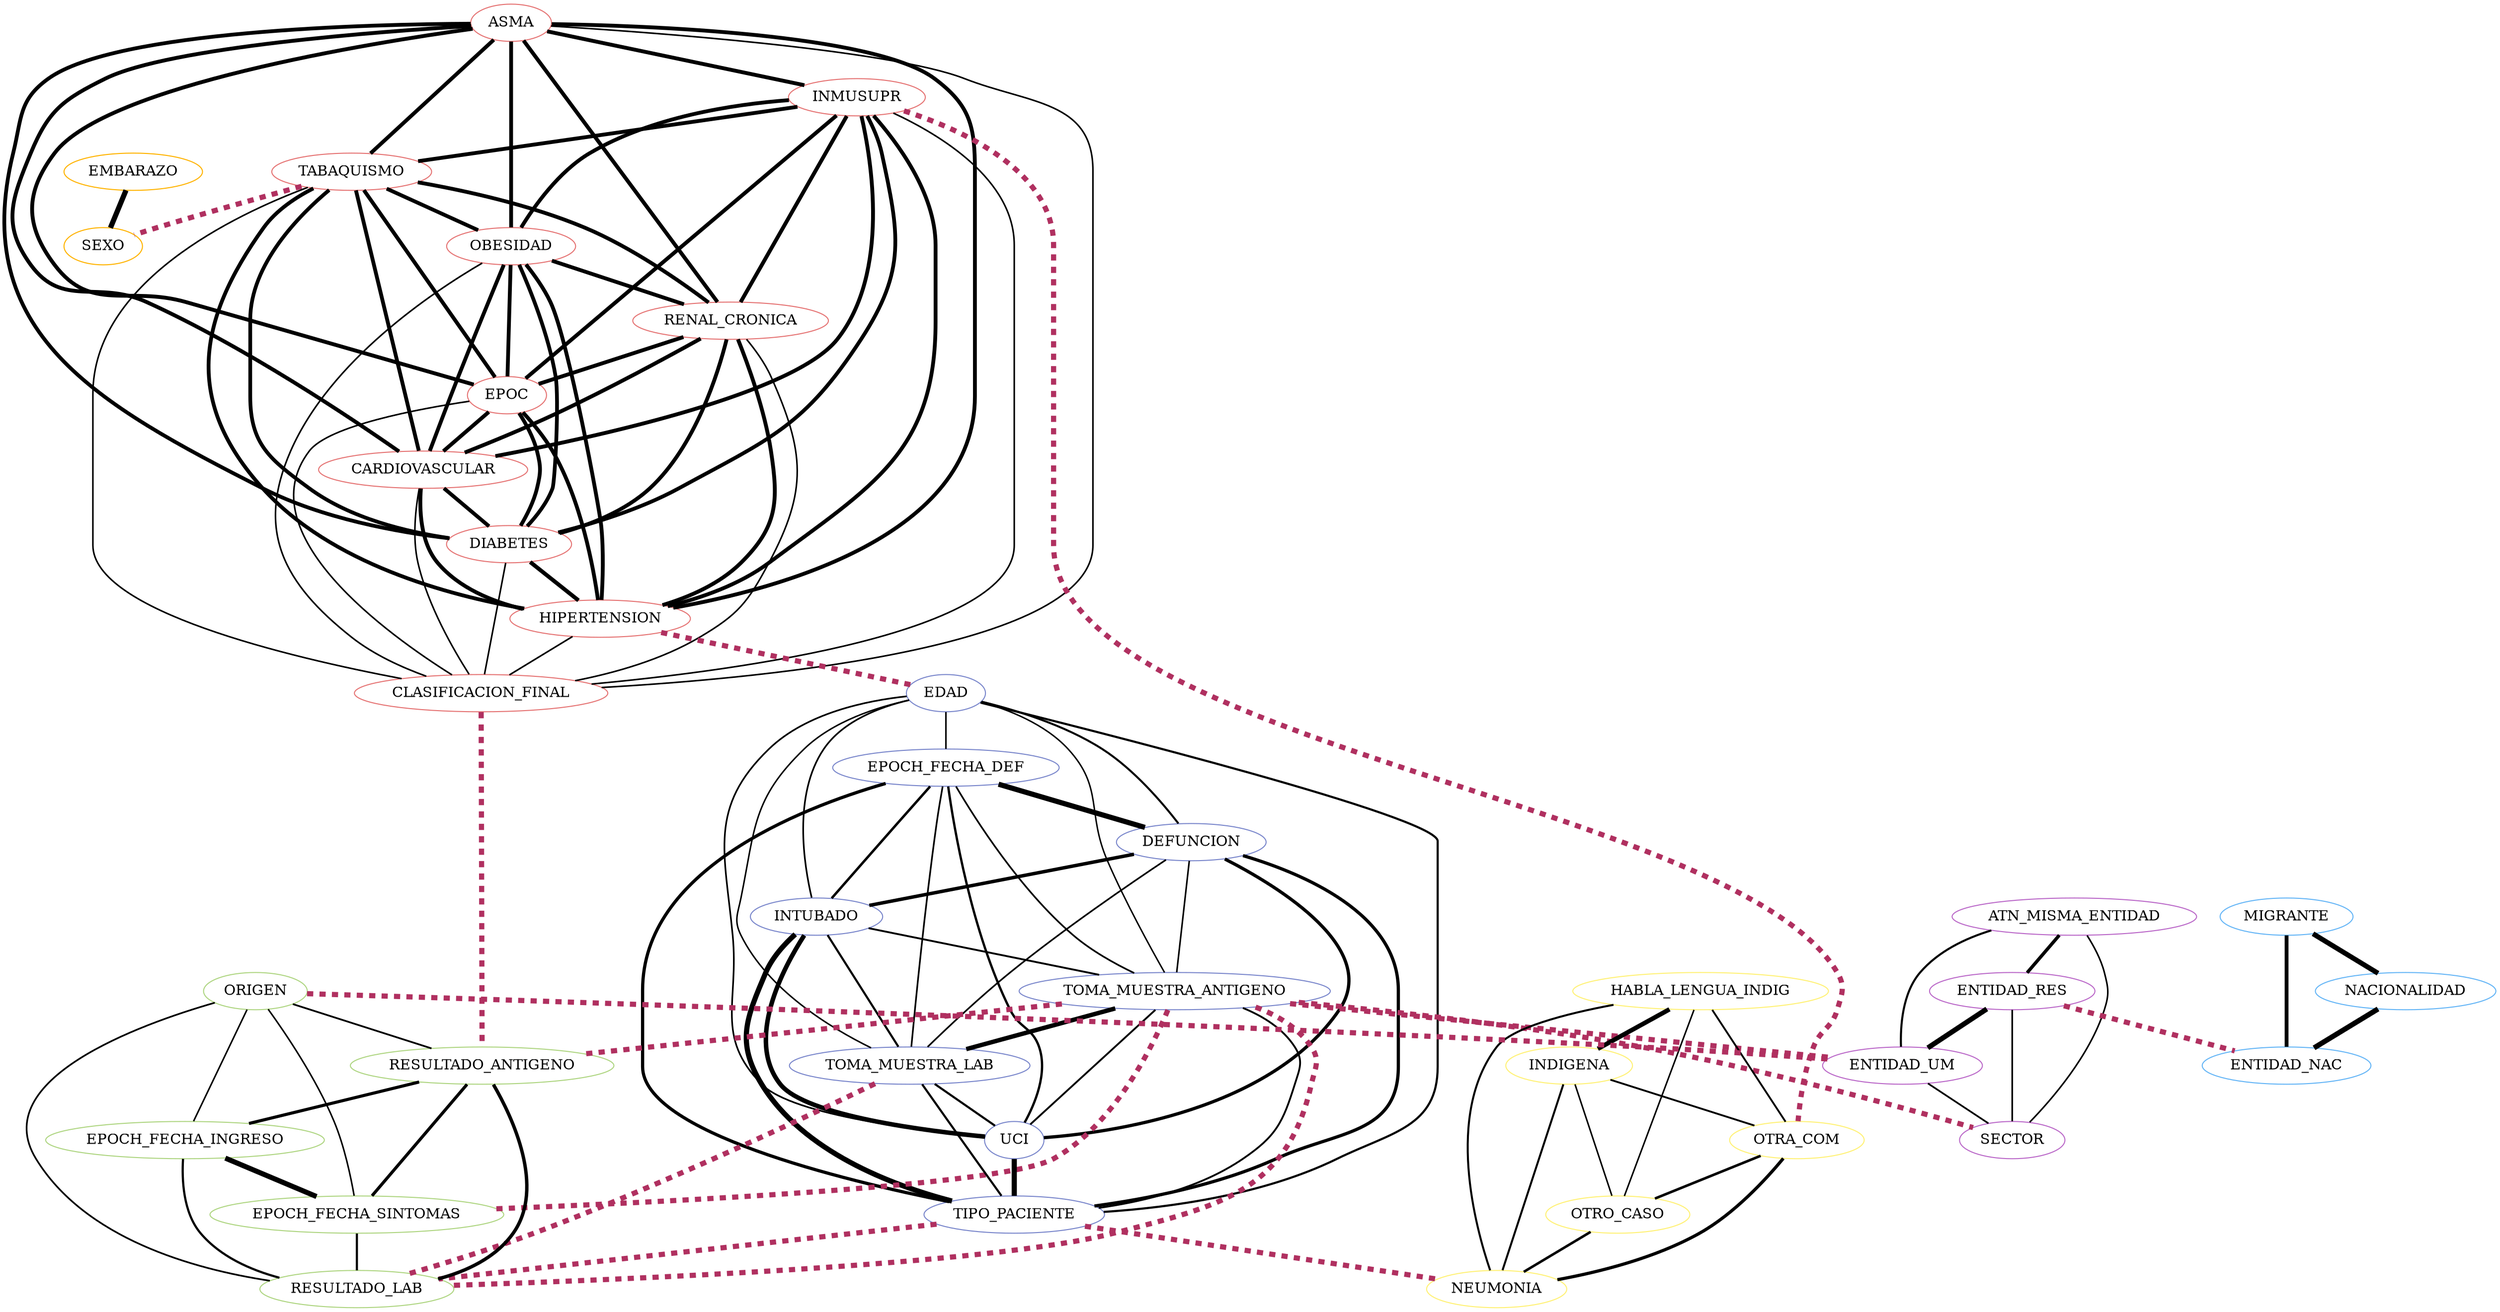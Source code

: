 strict graph  {
ASMA [color="#e57373"];
INMUSUPR [color="#e57373"];
TABAQUISMO [color="#e57373"];
OBESIDAD [color="#e57373"];
RENAL_CRONICA [color="#e57373"];
EPOC [color="#e57373"];
CARDIOVASCULAR [color="#e57373"];
DIABETES [color="#e57373"];
HIPERTENSION [color="#e57373"];
CLASIFICACION_FINAL [color="#e57373"];
EDAD [color="#7986cb"];
EPOCH_FECHA_DEF [color="#7986cb"];
DEFUNCION [color="#7986cb"];
INTUBADO [color="#7986cb"];
TOMA_MUESTRA_ANTIGENO [color="#7986cb"];
TOMA_MUESTRA_LAB [color="#7986cb"];
UCI [color="#7986cb"];
TIPO_PACIENTE [color="#7986cb"];
HABLA_LENGUA_INDIG [color="#fff176"];
INDIGENA [color="#fff176"];
OTRA_COM [color="#fff176"];
OTRO_CASO [color="#fff176"];
NEUMONIA [color="#fff176"];
ORIGEN [color="#aed581"];
RESULTADO_ANTIGENO [color="#aed581"];
EPOCH_FECHA_INGRESO [color="#aed581"];
EPOCH_FECHA_SINTOMAS [color="#aed581"];
RESULTADO_LAB [color="#aed581"];
ATN_MISMA_ENTIDAD [color="#ba68c8"];
ENTIDAD_RES [color="#ba68c8"];
ENTIDAD_UM [color="#ba68c8"];
SECTOR [color="#ba68c8"];
MIGRANTE [color="#64b5f6"];
NACIONALIDAD [color="#64b5f6"];
ENTIDAD_NAC [color="#64b5f6"];
EMBARAZO [color="#ffb300"];
SEXO [color="#ffb300"];
ASMA -- EPOC  [color=black, penwidth="3.736", style=solid, weight="0.684"];
ASMA -- INMUSUPR  [color=black, penwidth="3.732", style=solid, weight="0.683"];
ASMA -- TABAQUISMO  [color=black, penwidth="3.696", style=solid];
ASMA -- OBESIDAD  [color=black, penwidth="3.688", style=solid];
ASMA -- RENAL_CRONICA  [color=black, penwidth="3.728", style=solid];
ASMA -- CARDIOVASCULAR  [color=black, penwidth="3.728", style=solid];
ASMA -- DIABETES  [color=black, penwidth="3.66", style=solid];
ASMA -- HIPERTENSION  [color=black, penwidth="3.7", style=solid];
ASMA -- CLASIFICACION_FINAL  [color=black, penwidth="1.504", style=solid];
INMUSUPR -- RENAL_CRONICA  [color=black, penwidth="3.732", style=solid, weight="0.683"];
INMUSUPR -- OTRA_COM  [color=maroon, penwidth=5, style=dashed, weight="0.379"];
INMUSUPR -- TABAQUISMO  [color=black, penwidth="3.688", style=solid];
INMUSUPR -- OBESIDAD  [color=black, penwidth="3.676", style=solid];
INMUSUPR -- EPOC  [color=black, penwidth="3.724", style=solid];
INMUSUPR -- CARDIOVASCULAR  [color=black, penwidth="3.724", style=solid];
INMUSUPR -- DIABETES  [color=black, penwidth="3.652", style=solid];
INMUSUPR -- HIPERTENSION  [color=black, penwidth="3.696", style=solid];
INMUSUPR -- CLASIFICACION_FINAL  [color=black, penwidth="1.504", style=solid];
TABAQUISMO -- RENAL_CRONICA  [color=black, penwidth="3.704", style=solid, weight="0.676"];
TABAQUISMO -- SEXO  [color=maroon, penwidth=5, style=dashed, weight="0.097"];
TABAQUISMO -- OBESIDAD  [color=black, penwidth="3.672", style=solid];
TABAQUISMO -- EPOC  [color=black, penwidth="3.692", style=solid];
TABAQUISMO -- CARDIOVASCULAR  [color=black, penwidth="3.7", style=solid];
TABAQUISMO -- DIABETES  [color=black, penwidth="3.62", style=solid];
TABAQUISMO -- HIPERTENSION  [color=black, penwidth="3.668", style=solid];
TABAQUISMO -- CLASIFICACION_FINAL  [color=black, penwidth="1.504", style=solid];
OBESIDAD -- HIPERTENSION  [color=black, penwidth="3.708", style=solid, weight="0.677"];
OBESIDAD -- RENAL_CRONICA  [color=black, penwidth="3.692", style=solid];
OBESIDAD -- EPOC  [color=black, penwidth="3.68", style=solid];
OBESIDAD -- CARDIOVASCULAR  [color=black, penwidth="3.692", style=solid];
OBESIDAD -- DIABETES  [color=black, penwidth="3.64", style=solid];
OBESIDAD -- CLASIFICACION_FINAL  [color=black, penwidth="1.532", style=solid];
RENAL_CRONICA -- CARDIOVASCULAR  [color=black, penwidth="3.752", style=solid, weight="0.688"];
RENAL_CRONICA -- HIPERTENSION  [color=black, penwidth="3.744", style=solid, weight="0.686"];
RENAL_CRONICA -- EPOC  [color=black, penwidth="3.724", style=solid];
RENAL_CRONICA -- DIABETES  [color=black, penwidth="3.688", style=solid];
RENAL_CRONICA -- CLASIFICACION_FINAL  [color=black, penwidth="1.508", style=solid];
EPOC -- CARDIOVASCULAR  [color=black, penwidth="3.732", style=solid];
EPOC -- DIABETES  [color=black, penwidth="3.672", style=solid];
EPOC -- HIPERTENSION  [color=black, penwidth="3.712", style=solid];
EPOC -- CLASIFICACION_FINAL  [color=black, penwidth="1.504", style=solid];
CARDIOVASCULAR -- DIABETES  [color=black, penwidth="3.668", style=solid];
CARDIOVASCULAR -- HIPERTENSION  [color=black, penwidth="3.728", style=solid];
CARDIOVASCULAR -- CLASIFICACION_FINAL  [color=black, penwidth="1.504", style=solid];
DIABETES -- HIPERTENSION  [color=black, penwidth="3.888", style=solid, weight="0.722"];
DIABETES -- CLASIFICACION_FINAL  [color=black, penwidth="1.524", style=solid];
HIPERTENSION -- EDAD  [color=maroon, penwidth=5, style=dashed, weight="0.268"];
HIPERTENSION -- CLASIFICACION_FINAL  [color=black, penwidth="1.532", style=solid];
CLASIFICACION_FINAL -- RESULTADO_ANTIGENO  [color=maroon, penwidth=5, style=dashed, weight="0.596"];
EDAD -- EPOCH_FECHA_DEF  [color=black, penwidth="1.476", style=solid];
EDAD -- DEFUNCION  [color=black, penwidth="1.952", style=solid];
EDAD -- INTUBADO  [color=black, penwidth="1.612", style=solid];
EDAD -- TOMA_MUESTRA_ANTIGENO  [color=black, penwidth="1.404", style=solid];
EDAD -- TOMA_MUESTRA_LAB  [color=black, penwidth="1.444", style=solid];
EDAD -- UCI  [color=black, penwidth="1.608", style=solid];
EDAD -- TIPO_PACIENTE  [color=black, penwidth="2.056", style=solid];
EPOCH_FECHA_DEF -- DEFUNCION  [color=black, penwidth="5.0", style=solid, weight="1.0"];
EPOCH_FECHA_DEF -- INTUBADO  [color=black, penwidth="2.392", style=solid];
EPOCH_FECHA_DEF -- TOMA_MUESTRA_ANTIGENO  [color=black, penwidth="1.6320000000000001", style=solid];
EPOCH_FECHA_DEF -- TOMA_MUESTRA_LAB  [color=black, penwidth="1.612", style=solid];
EPOCH_FECHA_DEF -- UCI  [color=black, penwidth="2.248", style=solid];
EPOCH_FECHA_DEF -- TIPO_PACIENTE  [color=black, penwidth="3.128", style=solid];
DEFUNCION -- INTUBADO  [color=black, penwidth="3.348", style=solid, weight="0.587"];
DEFUNCION -- TOMA_MUESTRA_ANTIGENO  [color=black, penwidth="1.512", style=solid];
DEFUNCION -- TOMA_MUESTRA_LAB  [color=black, penwidth="1.596", style=solid];
DEFUNCION -- UCI  [color=black, penwidth="3.152", style=solid];
DEFUNCION -- TIPO_PACIENTE  [color=black, penwidth="3.128", style=solid];
INTUBADO -- TIPO_PACIENTE  [color=black, penwidth="5.0", style=solid, weight="1.0"];
INTUBADO -- TOMA_MUESTRA_ANTIGENO  [color=black, penwidth="1.788", style=solid];
INTUBADO -- TOMA_MUESTRA_LAB  [color=black, penwidth="2.04", style=solid];
INTUBADO -- UCI  [color=black, penwidth="4.368", style=solid];
TOMA_MUESTRA_ANTIGENO -- RESULTADO_ANTIGENO  [color=maroon, penwidth=5, style=dashed, weight="1.0"];
TOMA_MUESTRA_ANTIGENO -- RESULTADO_LAB  [color=maroon, penwidth=5, style=dashed, weight="0.814"];
TOMA_MUESTRA_ANTIGENO -- EPOCH_FECHA_SINTOMAS  [color=maroon, penwidth=5, style=dashed, weight="0.654"];
TOMA_MUESTRA_ANTIGENO -- ENTIDAD_UM  [color=maroon, penwidth=5, style=dashed, weight="0.313"];
TOMA_MUESTRA_ANTIGENO -- SECTOR  [color=maroon, penwidth=5, style=dashed, weight="0.223"];
TOMA_MUESTRA_ANTIGENO -- TOMA_MUESTRA_LAB  [color=black, penwidth="4.252", style=solid];
TOMA_MUESTRA_ANTIGENO -- UCI  [color=black, penwidth="1.788", style=solid];
TOMA_MUESTRA_ANTIGENO -- TIPO_PACIENTE  [color=black, penwidth="1.78", style=solid];
TOMA_MUESTRA_LAB -- RESULTADO_LAB  [color=maroon, penwidth=5, style=dashed, weight="1.0"];
TOMA_MUESTRA_LAB -- UCI  [color=black, penwidth="2.04", style=solid];
TOMA_MUESTRA_LAB -- TIPO_PACIENTE  [color=black, penwidth="2.04", style=solid];
UCI -- TIPO_PACIENTE  [color=black, penwidth="5.0", style=solid, weight="1.0"];
TIPO_PACIENTE -- NEUMONIA  [color=maroon, penwidth=5, style=dashed, weight="0.624"];
TIPO_PACIENTE -- RESULTADO_LAB  [color=maroon, penwidth=5, style=dashed, weight="0.285"];
HABLA_LENGUA_INDIG -- INDIGENA  [color=black, penwidth="4.352", style=solid, weight="0.838"];
HABLA_LENGUA_INDIG -- OTRA_COM  [color=black, penwidth="1.784", style=solid];
HABLA_LENGUA_INDIG -- OTRO_CASO  [color=black, penwidth="1.464", style=solid];
HABLA_LENGUA_INDIG -- NEUMONIA  [color=black, penwidth="1.94", style=solid];
INDIGENA -- NEUMONIA  [color=black, penwidth="1.944", style=solid, weight="0.236"];
INDIGENA -- OTRA_COM  [color=black, penwidth="1.784", style=solid];
INDIGENA -- OTRO_CASO  [color=black, penwidth="1.464", style=solid];
OTRA_COM -- NEUMONIA  [color=black, penwidth="3.088", style=solid, weight="0.522"];
OTRA_COM -- OTRO_CASO  [color=black, penwidth="2.488", style=solid, weight="0.372"];
OTRO_CASO -- NEUMONIA  [color=black, penwidth="2.436", style=solid];
ORIGEN -- ENTIDAD_UM  [color=maroon, penwidth=5, style=dashed, weight="0.309"];
ORIGEN -- RESULTADO_ANTIGENO  [color=black, penwidth="1.696", style=solid];
ORIGEN -- EPOCH_FECHA_INGRESO  [color=black, penwidth="1.484", style=solid];
ORIGEN -- EPOCH_FECHA_SINTOMAS  [color=black, penwidth="1.484", style=solid];
ORIGEN -- RESULTADO_LAB  [color=black, penwidth="1.6360000000000001", style=solid];
RESULTADO_ANTIGENO -- EPOCH_FECHA_INGRESO  [color=black, penwidth="2.992", style=solid];
RESULTADO_ANTIGENO -- EPOCH_FECHA_SINTOMAS  [color=black, penwidth="3.0", style=solid];
RESULTADO_ANTIGENO -- RESULTADO_LAB  [color=black, penwidth="3.308", style=solid];
EPOCH_FECHA_INGRESO -- EPOCH_FECHA_SINTOMAS  [color=black, penwidth="4.9239999999999995", style=solid, weight="0.981"];
EPOCH_FECHA_INGRESO -- RESULTADO_LAB  [color=black, penwidth="2.116", style=solid];
EPOCH_FECHA_SINTOMAS -- RESULTADO_LAB  [color=black, penwidth="2.12", style=solid];
ATN_MISMA_ENTIDAD -- ENTIDAD_RES  [color=black, penwidth="3.244", style=solid, weight="0.561"];
ATN_MISMA_ENTIDAD -- ENTIDAD_UM  [color=black, penwidth="1.992", style=solid];
ATN_MISMA_ENTIDAD -- SECTOR  [color=black, penwidth="1.524", style=solid];
ENTIDAD_RES -- ENTIDAD_UM  [color=black, penwidth="4.896", style=solid, weight="0.974"];
ENTIDAD_RES -- ENTIDAD_NAC  [color=maroon, penwidth=5, style=dashed, weight="0.825"];
ENTIDAD_RES -- SECTOR  [color=black, penwidth="1.616", style=solid];
ENTIDAD_UM -- SECTOR  [color=black, penwidth="1.6560000000000001", style=solid];
MIGRANTE -- NACIONALIDAD  [color=black, penwidth="4.811999999999999", style=solid, weight="0.953"];
MIGRANTE -- ENTIDAD_NAC  [color=black, penwidth="3.692", style=solid];
NACIONALIDAD -- ENTIDAD_NAC  [color=black, penwidth="4.996", style=solid, weight="0.999"];
EMBARAZO -- SEXO  [color=black, penwidth="5.0", style=solid, weight="1.0"];
}
